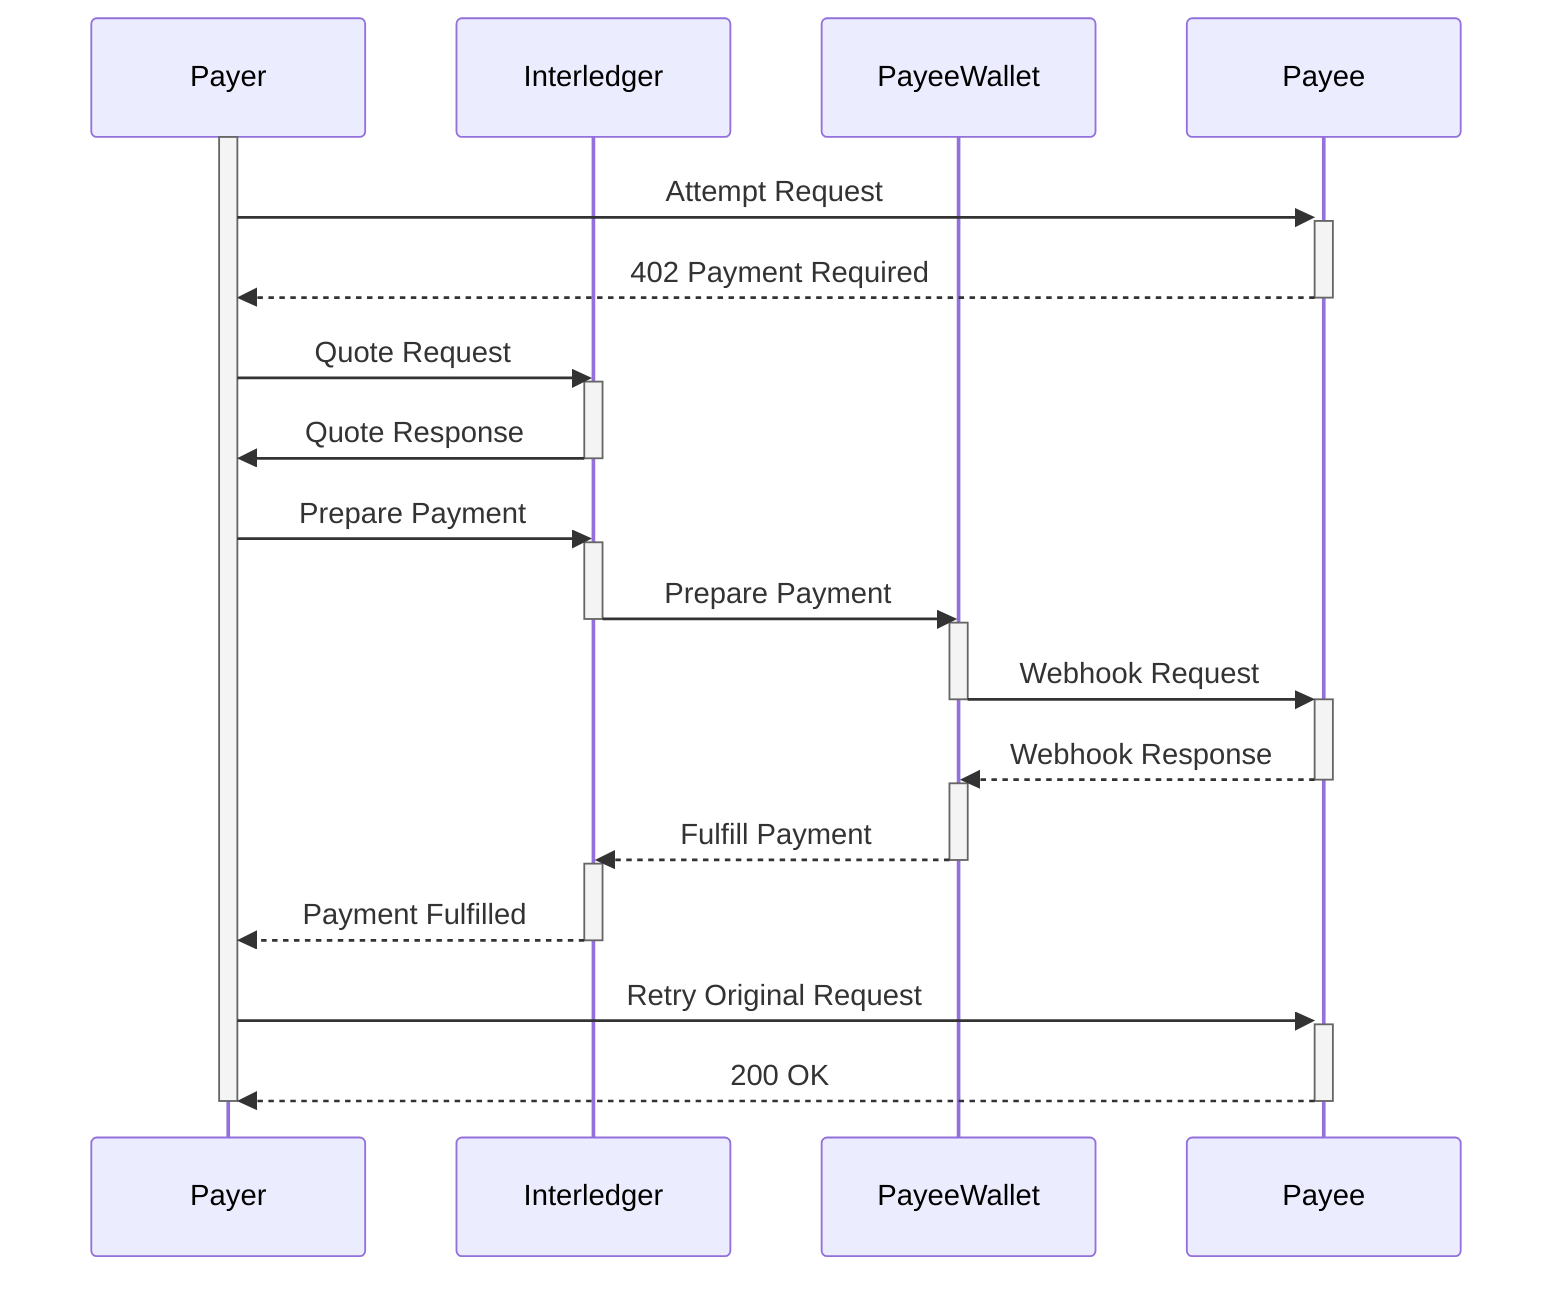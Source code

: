 sequenceDiagram
participant Payer
participant Interledger
participant PayeeWallet
participant Payee
activate Payer
Payer->>+Payee: Attempt Request
Payee-->>-Payer: 402 Payment Required
Payer->>Interledger: Quote Request
activate Interledger
Interledger->>Payer: Quote Response
deactivate Interledger
Payer->>Interledger: Prepare Payment
activate Interledger
Interledger->>PayeeWallet: Prepare Payment
deactivate Interledger
activate PayeeWallet
PayeeWallet->>+Payee: Webhook Request
deactivate PayeeWallet
Payee-->>-PayeeWallet: Webhook Response
activate PayeeWallet
PayeeWallet-->>Interledger: Fulfill Payment
deactivate PayeeWallet
activate Interledger
Interledger-->>Payer: Payment Fulfilled
deactivate Interledger
Payer->>+Payee: Retry Original Request
Payee-->>-Payer: 200 OK
deactivate Payer